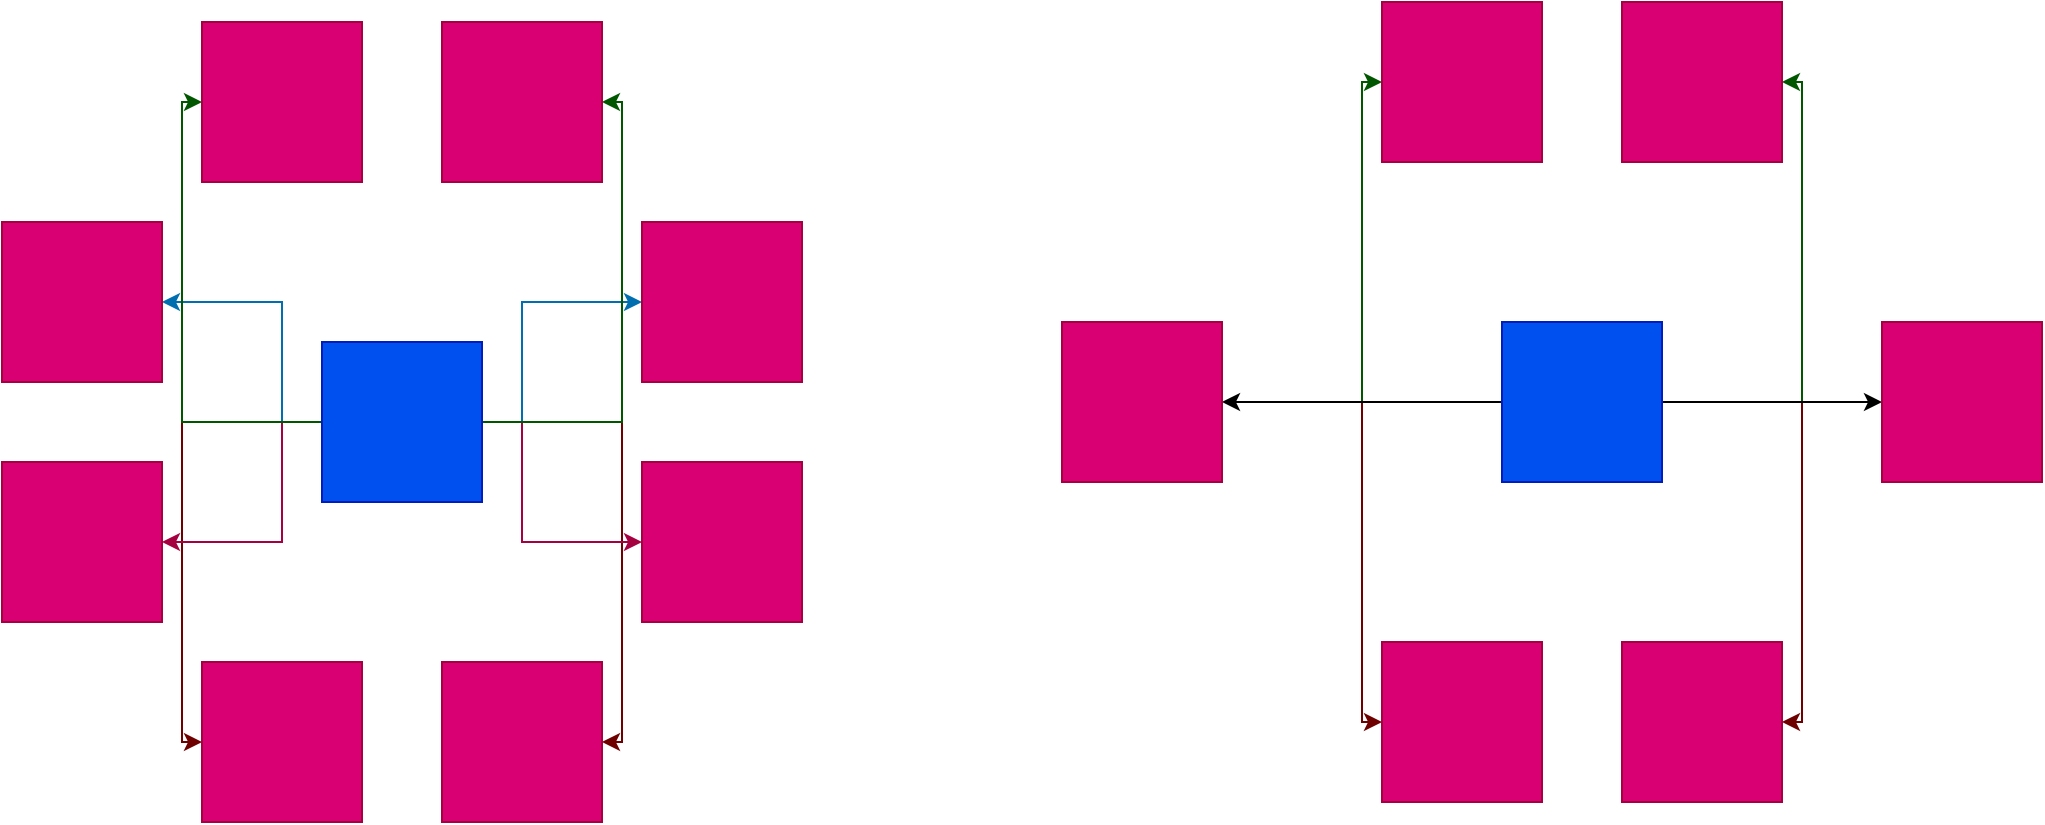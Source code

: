 <mxfile version="15.7.3" type="device"><diagram id="C5RBs43oDa-KdzZeNtuy" name="Page-1"><mxGraphModel dx="738" dy="1803" grid="1" gridSize="10" guides="1" tooltips="1" connect="1" arrows="1" fold="1" page="1" pageScale="1" pageWidth="827" pageHeight="1169" math="0" shadow="0"><root><mxCell id="WIyWlLk6GJQsqaUBKTNV-0"/><mxCell id="WIyWlLk6GJQsqaUBKTNV-1" parent="WIyWlLk6GJQsqaUBKTNV-0"/><mxCell id="1_T8O27fjWJzilVKplAT-30" style="edgeStyle=orthogonalEdgeStyle;rounded=0;orthogonalLoop=1;jettySize=auto;html=1;exitX=1;exitY=0.5;exitDx=0;exitDy=0;entryX=1;entryY=0.5;entryDx=0;entryDy=0;fillColor=#a20025;strokeColor=#6F0000;" edge="1" parent="WIyWlLk6GJQsqaUBKTNV-1" source="1_T8O27fjWJzilVKplAT-21" target="1_T8O27fjWJzilVKplAT-22"><mxGeometry relative="1" as="geometry"><Array as="points"><mxPoint x="360" y="180"/><mxPoint x="360" y="340"/></Array></mxGeometry></mxCell><mxCell id="1_T8O27fjWJzilVKplAT-31" style="edgeStyle=orthogonalEdgeStyle;rounded=0;orthogonalLoop=1;jettySize=auto;html=1;exitX=0;exitY=0.5;exitDx=0;exitDy=0;entryX=0;entryY=0.5;entryDx=0;entryDy=0;fillColor=#a20025;strokeColor=#6F0000;" edge="1" parent="WIyWlLk6GJQsqaUBKTNV-1" source="1_T8O27fjWJzilVKplAT-21" target="1_T8O27fjWJzilVKplAT-23"><mxGeometry relative="1" as="geometry"><Array as="points"><mxPoint x="140" y="180"/><mxPoint x="140" y="340"/></Array></mxGeometry></mxCell><mxCell id="1_T8O27fjWJzilVKplAT-32" style="edgeStyle=orthogonalEdgeStyle;rounded=0;orthogonalLoop=1;jettySize=auto;html=1;exitX=1;exitY=0.5;exitDx=0;exitDy=0;entryX=0;entryY=0.5;entryDx=0;entryDy=0;fillColor=#d80073;strokeColor=#A50040;" edge="1" parent="WIyWlLk6GJQsqaUBKTNV-1" source="1_T8O27fjWJzilVKplAT-21" target="1_T8O27fjWJzilVKplAT-24"><mxGeometry relative="1" as="geometry"><Array as="points"><mxPoint x="310" y="180"/><mxPoint x="310" y="240"/></Array></mxGeometry></mxCell><mxCell id="1_T8O27fjWJzilVKplAT-33" style="edgeStyle=orthogonalEdgeStyle;rounded=0;orthogonalLoop=1;jettySize=auto;html=1;exitX=1;exitY=0.5;exitDx=0;exitDy=0;entryX=0;entryY=0.5;entryDx=0;entryDy=0;fillColor=#1ba1e2;strokeColor=#006EAF;" edge="1" parent="WIyWlLk6GJQsqaUBKTNV-1" source="1_T8O27fjWJzilVKplAT-21" target="1_T8O27fjWJzilVKplAT-25"><mxGeometry relative="1" as="geometry"><Array as="points"><mxPoint x="310" y="180"/><mxPoint x="310" y="120"/></Array></mxGeometry></mxCell><mxCell id="1_T8O27fjWJzilVKplAT-34" style="edgeStyle=orthogonalEdgeStyle;rounded=0;orthogonalLoop=1;jettySize=auto;html=1;exitX=0;exitY=0.5;exitDx=0;exitDy=0;entryX=1;entryY=0.5;entryDx=0;entryDy=0;fillColor=#d80073;strokeColor=#A50040;" edge="1" parent="WIyWlLk6GJQsqaUBKTNV-1" source="1_T8O27fjWJzilVKplAT-21" target="1_T8O27fjWJzilVKplAT-29"><mxGeometry relative="1" as="geometry"><Array as="points"><mxPoint x="190" y="180"/><mxPoint x="190" y="240"/></Array></mxGeometry></mxCell><mxCell id="1_T8O27fjWJzilVKplAT-35" style="edgeStyle=orthogonalEdgeStyle;rounded=0;orthogonalLoop=1;jettySize=auto;html=1;exitX=0;exitY=0.5;exitDx=0;exitDy=0;entryX=1;entryY=0.5;entryDx=0;entryDy=0;fillColor=#1ba1e2;strokeColor=#006EAF;" edge="1" parent="WIyWlLk6GJQsqaUBKTNV-1" source="1_T8O27fjWJzilVKplAT-21" target="1_T8O27fjWJzilVKplAT-28"><mxGeometry relative="1" as="geometry"><Array as="points"><mxPoint x="190" y="180"/><mxPoint x="190" y="120"/></Array></mxGeometry></mxCell><mxCell id="1_T8O27fjWJzilVKplAT-36" style="edgeStyle=orthogonalEdgeStyle;rounded=0;orthogonalLoop=1;jettySize=auto;html=1;exitX=1;exitY=0.5;exitDx=0;exitDy=0;entryX=1;entryY=0.5;entryDx=0;entryDy=0;fillColor=#008a00;strokeColor=#005700;" edge="1" parent="WIyWlLk6GJQsqaUBKTNV-1" source="1_T8O27fjWJzilVKplAT-21" target="1_T8O27fjWJzilVKplAT-26"><mxGeometry relative="1" as="geometry"><Array as="points"><mxPoint x="360" y="180"/><mxPoint x="360" y="20"/></Array></mxGeometry></mxCell><mxCell id="1_T8O27fjWJzilVKplAT-37" style="edgeStyle=orthogonalEdgeStyle;rounded=0;orthogonalLoop=1;jettySize=auto;html=1;exitX=0;exitY=0.5;exitDx=0;exitDy=0;entryX=0;entryY=0.5;entryDx=0;entryDy=0;fillColor=#008a00;strokeColor=#005700;" edge="1" parent="WIyWlLk6GJQsqaUBKTNV-1" source="1_T8O27fjWJzilVKplAT-21" target="1_T8O27fjWJzilVKplAT-27"><mxGeometry relative="1" as="geometry"><Array as="points"><mxPoint x="140" y="180"/><mxPoint x="140" y="20"/></Array></mxGeometry></mxCell><mxCell id="1_T8O27fjWJzilVKplAT-21" value="" style="whiteSpace=wrap;html=1;aspect=fixed;&#10;fillColor=#0050ef;fontColor=#ffffff;strokeColor=#001DBC;fillColor=#0050ef;" vertex="1" parent="WIyWlLk6GJQsqaUBKTNV-1"><mxGeometry x="210" y="140" width="80" height="80" as="geometry"/></mxCell><mxCell id="1_T8O27fjWJzilVKplAT-22" value="" style="whiteSpace=wrap;html=1;aspect=fixed;&#10;fillColor=#0050ef;fontColor=#ffffff;strokeColor=#A50040;fillColor=#d80073;" vertex="1" parent="WIyWlLk6GJQsqaUBKTNV-1"><mxGeometry x="270" y="300" width="80" height="80" as="geometry"/></mxCell><mxCell id="1_T8O27fjWJzilVKplAT-24" value="" style="whiteSpace=wrap;html=1;aspect=fixed;&#10;fillColor=#0050ef;fontColor=#ffffff;strokeColor=#A50040;fillColor=#d80073;" vertex="1" parent="WIyWlLk6GJQsqaUBKTNV-1"><mxGeometry x="370" y="200" width="80" height="80" as="geometry"/></mxCell><mxCell id="1_T8O27fjWJzilVKplAT-25" value="" style="whiteSpace=wrap;html=1;aspect=fixed;&#10;fillColor=#0050ef;fontColor=#ffffff;strokeColor=#A50040;fillColor=#d80073;" vertex="1" parent="WIyWlLk6GJQsqaUBKTNV-1"><mxGeometry x="370" y="80" width="80" height="80" as="geometry"/></mxCell><mxCell id="1_T8O27fjWJzilVKplAT-26" value="" style="whiteSpace=wrap;html=1;aspect=fixed;&#10;fillColor=#0050ef;fontColor=#ffffff;strokeColor=#A50040;fillColor=#d80073;" vertex="1" parent="WIyWlLk6GJQsqaUBKTNV-1"><mxGeometry x="270" y="-20" width="80" height="80" as="geometry"/></mxCell><mxCell id="1_T8O27fjWJzilVKplAT-27" value="" style="whiteSpace=wrap;html=1;aspect=fixed;&#10;fillColor=#0050ef;fontColor=#ffffff;strokeColor=#A50040;fillColor=#d80073;" vertex="1" parent="WIyWlLk6GJQsqaUBKTNV-1"><mxGeometry x="150" y="-20" width="80" height="80" as="geometry"/></mxCell><mxCell id="1_T8O27fjWJzilVKplAT-28" value="" style="whiteSpace=wrap;html=1;aspect=fixed;&#10;fillColor=#0050ef;fontColor=#ffffff;strokeColor=#A50040;fillColor=#d80073;" vertex="1" parent="WIyWlLk6GJQsqaUBKTNV-1"><mxGeometry x="50" y="80" width="80" height="80" as="geometry"/></mxCell><mxCell id="1_T8O27fjWJzilVKplAT-29" value="" style="whiteSpace=wrap;html=1;aspect=fixed;&#10;fillColor=#0050ef;fontColor=#ffffff;strokeColor=#A50040;fillColor=#d80073;" vertex="1" parent="WIyWlLk6GJQsqaUBKTNV-1"><mxGeometry x="50" y="200" width="80" height="80" as="geometry"/></mxCell><mxCell id="1_T8O27fjWJzilVKplAT-23" value="" style="whiteSpace=wrap;html=1;aspect=fixed;&#10;fillColor=#0050ef;fontColor=#ffffff;strokeColor=#A50040;fillColor=#d80073;" vertex="1" parent="WIyWlLk6GJQsqaUBKTNV-1"><mxGeometry x="150" y="300" width="80" height="80" as="geometry"/></mxCell><mxCell id="1_T8O27fjWJzilVKplAT-38" style="edgeStyle=orthogonalEdgeStyle;rounded=0;orthogonalLoop=1;jettySize=auto;html=1;exitX=1;exitY=0.5;exitDx=0;exitDy=0;entryX=1;entryY=0.5;entryDx=0;entryDy=0;fillColor=#a20025;strokeColor=#6F0000;" edge="1" source="1_T8O27fjWJzilVKplAT-46" target="1_T8O27fjWJzilVKplAT-47" parent="WIyWlLk6GJQsqaUBKTNV-1"><mxGeometry relative="1" as="geometry"><Array as="points"><mxPoint x="950" y="170"/><mxPoint x="950" y="330"/></Array></mxGeometry></mxCell><mxCell id="1_T8O27fjWJzilVKplAT-39" style="edgeStyle=orthogonalEdgeStyle;rounded=0;orthogonalLoop=1;jettySize=auto;html=1;exitX=0;exitY=0.5;exitDx=0;exitDy=0;entryX=0;entryY=0.5;entryDx=0;entryDy=0;fillColor=#a20025;strokeColor=#6F0000;" edge="1" source="1_T8O27fjWJzilVKplAT-46" target="1_T8O27fjWJzilVKplAT-54" parent="WIyWlLk6GJQsqaUBKTNV-1"><mxGeometry relative="1" as="geometry"><Array as="points"><mxPoint x="730" y="170"/><mxPoint x="730" y="330"/></Array></mxGeometry></mxCell><mxCell id="1_T8O27fjWJzilVKplAT-44" style="edgeStyle=orthogonalEdgeStyle;rounded=0;orthogonalLoop=1;jettySize=auto;html=1;exitX=1;exitY=0.5;exitDx=0;exitDy=0;entryX=1;entryY=0.5;entryDx=0;entryDy=0;fillColor=#008a00;strokeColor=#005700;" edge="1" source="1_T8O27fjWJzilVKplAT-46" target="1_T8O27fjWJzilVKplAT-50" parent="WIyWlLk6GJQsqaUBKTNV-1"><mxGeometry relative="1" as="geometry"><Array as="points"><mxPoint x="950" y="170"/><mxPoint x="950" y="10"/></Array></mxGeometry></mxCell><mxCell id="1_T8O27fjWJzilVKplAT-45" style="edgeStyle=orthogonalEdgeStyle;rounded=0;orthogonalLoop=1;jettySize=auto;html=1;exitX=0;exitY=0.5;exitDx=0;exitDy=0;entryX=0;entryY=0.5;entryDx=0;entryDy=0;fillColor=#008a00;strokeColor=#005700;" edge="1" source="1_T8O27fjWJzilVKplAT-46" target="1_T8O27fjWJzilVKplAT-51" parent="WIyWlLk6GJQsqaUBKTNV-1"><mxGeometry relative="1" as="geometry"><Array as="points"><mxPoint x="730" y="170"/><mxPoint x="730" y="10"/></Array></mxGeometry></mxCell><mxCell id="1_T8O27fjWJzilVKplAT-55" style="edgeStyle=orthogonalEdgeStyle;rounded=0;orthogonalLoop=1;jettySize=auto;html=1;exitX=1;exitY=0.5;exitDx=0;exitDy=0;entryX=0;entryY=0.5;entryDx=0;entryDy=0;" edge="1" parent="WIyWlLk6GJQsqaUBKTNV-1" source="1_T8O27fjWJzilVKplAT-46" target="1_T8O27fjWJzilVKplAT-48"><mxGeometry relative="1" as="geometry"/></mxCell><mxCell id="1_T8O27fjWJzilVKplAT-56" style="edgeStyle=orthogonalEdgeStyle;rounded=0;orthogonalLoop=1;jettySize=auto;html=1;exitX=0;exitY=0.5;exitDx=0;exitDy=0;entryX=1;entryY=0.5;entryDx=0;entryDy=0;" edge="1" parent="WIyWlLk6GJQsqaUBKTNV-1" source="1_T8O27fjWJzilVKplAT-46" target="1_T8O27fjWJzilVKplAT-53"><mxGeometry relative="1" as="geometry"/></mxCell><mxCell id="1_T8O27fjWJzilVKplAT-46" value="" style="whiteSpace=wrap;html=1;aspect=fixed;&#10;fillColor=#0050ef;fontColor=#ffffff;strokeColor=#001DBC;fillColor=#0050ef;" vertex="1" parent="WIyWlLk6GJQsqaUBKTNV-1"><mxGeometry x="800" y="130" width="80" height="80" as="geometry"/></mxCell><mxCell id="1_T8O27fjWJzilVKplAT-47" value="" style="whiteSpace=wrap;html=1;aspect=fixed;&#10;fillColor=#0050ef;fontColor=#ffffff;strokeColor=#A50040;fillColor=#d80073;" vertex="1" parent="WIyWlLk6GJQsqaUBKTNV-1"><mxGeometry x="860" y="290" width="80" height="80" as="geometry"/></mxCell><mxCell id="1_T8O27fjWJzilVKplAT-48" value="" style="whiteSpace=wrap;html=1;aspect=fixed;&#10;fillColor=#0050ef;fontColor=#ffffff;strokeColor=#A50040;fillColor=#d80073;" vertex="1" parent="WIyWlLk6GJQsqaUBKTNV-1"><mxGeometry x="990" y="130" width="80" height="80" as="geometry"/></mxCell><mxCell id="1_T8O27fjWJzilVKplAT-50" value="" style="whiteSpace=wrap;html=1;aspect=fixed;&#10;fillColor=#0050ef;fontColor=#ffffff;strokeColor=#A50040;fillColor=#d80073;" vertex="1" parent="WIyWlLk6GJQsqaUBKTNV-1"><mxGeometry x="860" y="-30" width="80" height="80" as="geometry"/></mxCell><mxCell id="1_T8O27fjWJzilVKplAT-51" value="" style="whiteSpace=wrap;html=1;aspect=fixed;&#10;fillColor=#0050ef;fontColor=#ffffff;strokeColor=#A50040;fillColor=#d80073;" vertex="1" parent="WIyWlLk6GJQsqaUBKTNV-1"><mxGeometry x="740" y="-30" width="80" height="80" as="geometry"/></mxCell><mxCell id="1_T8O27fjWJzilVKplAT-53" value="" style="whiteSpace=wrap;html=1;aspect=fixed;&#10;fillColor=#0050ef;fontColor=#ffffff;strokeColor=#A50040;fillColor=#d80073;" vertex="1" parent="WIyWlLk6GJQsqaUBKTNV-1"><mxGeometry x="580" y="130" width="80" height="80" as="geometry"/></mxCell><mxCell id="1_T8O27fjWJzilVKplAT-54" value="" style="whiteSpace=wrap;html=1;aspect=fixed;&#10;fillColor=#0050ef;fontColor=#ffffff;strokeColor=#A50040;fillColor=#d80073;" vertex="1" parent="WIyWlLk6GJQsqaUBKTNV-1"><mxGeometry x="740" y="290" width="80" height="80" as="geometry"/></mxCell></root></mxGraphModel></diagram></mxfile>